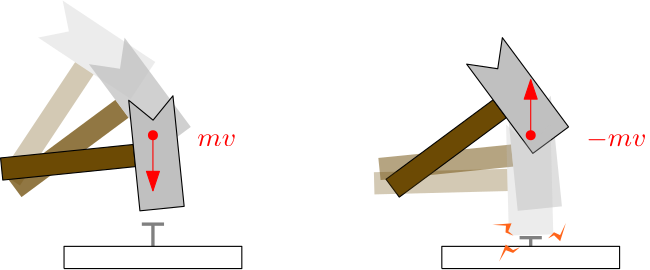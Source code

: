 <?xml version="1.0"?>
<!DOCTYPE ipe SYSTEM "ipe.dtd">
<ipe version="70218" creator="Ipe 7.2.28">
<info created="D:20241018190113" modified="D:20241018190522"/>
<ipestyle name="basic">
<symbol name="arrow/arc(spx)">
<path stroke="sym-stroke" fill="sym-stroke" pen="sym-pen">
0 0 m
-1 0.333 l
-1 -0.333 l
h
</path>
</symbol>
<symbol name="arrow/farc(spx)">
<path stroke="sym-stroke" fill="white" pen="sym-pen">
0 0 m
-1 0.333 l
-1 -0.333 l
h
</path>
</symbol>
<symbol name="arrow/ptarc(spx)">
<path stroke="sym-stroke" fill="sym-stroke" pen="sym-pen">
0 0 m
-1 0.333 l
-0.8 0 l
-1 -0.333 l
h
</path>
</symbol>
<symbol name="arrow/fptarc(spx)">
<path stroke="sym-stroke" fill="white" pen="sym-pen">
0 0 m
-1 0.333 l
-0.8 0 l
-1 -0.333 l
h
</path>
</symbol>
<symbol name="mark/circle(sx)" transformations="translations">
<path fill="sym-stroke">
0.6 0 0 0.6 0 0 e
0.4 0 0 0.4 0 0 e
</path>
</symbol>
<symbol name="mark/disk(sx)" transformations="translations">
<path fill="sym-stroke">
0.6 0 0 0.6 0 0 e
</path>
</symbol>
<symbol name="mark/fdisk(sfx)" transformations="translations">
<group>
<path fill="sym-fill">
0.5 0 0 0.5 0 0 e
</path>
<path fill="sym-stroke" fillrule="eofill">
0.6 0 0 0.6 0 0 e
0.4 0 0 0.4 0 0 e
</path>
</group>
</symbol>
<symbol name="mark/box(sx)" transformations="translations">
<path fill="sym-stroke" fillrule="eofill">
-0.6 -0.6 m
0.6 -0.6 l
0.6 0.6 l
-0.6 0.6 l
h
-0.4 -0.4 m
0.4 -0.4 l
0.4 0.4 l
-0.4 0.4 l
h
</path>
</symbol>
<symbol name="mark/square(sx)" transformations="translations">
<path fill="sym-stroke">
-0.6 -0.6 m
0.6 -0.6 l
0.6 0.6 l
-0.6 0.6 l
h
</path>
</symbol>
<symbol name="mark/fsquare(sfx)" transformations="translations">
<group>
<path fill="sym-fill">
-0.5 -0.5 m
0.5 -0.5 l
0.5 0.5 l
-0.5 0.5 l
h
</path>
<path fill="sym-stroke" fillrule="eofill">
-0.6 -0.6 m
0.6 -0.6 l
0.6 0.6 l
-0.6 0.6 l
h
-0.4 -0.4 m
0.4 -0.4 l
0.4 0.4 l
-0.4 0.4 l
h
</path>
</group>
</symbol>
<symbol name="mark/cross(sx)" transformations="translations">
<group>
<path fill="sym-stroke">
-0.43 -0.57 m
0.57 0.43 l
0.43 0.57 l
-0.57 -0.43 l
h
</path>
<path fill="sym-stroke">
-0.43 0.57 m
0.57 -0.43 l
0.43 -0.57 l
-0.57 0.43 l
h
</path>
</group>
</symbol>
<symbol name="arrow/fnormal(spx)">
<path stroke="sym-stroke" fill="white" pen="sym-pen">
0 0 m
-1 0.333 l
-1 -0.333 l
h
</path>
</symbol>
<symbol name="arrow/pointed(spx)">
<path stroke="sym-stroke" fill="sym-stroke" pen="sym-pen">
0 0 m
-1 0.333 l
-0.8 0 l
-1 -0.333 l
h
</path>
</symbol>
<symbol name="arrow/fpointed(spx)">
<path stroke="sym-stroke" fill="white" pen="sym-pen">
0 0 m
-1 0.333 l
-0.8 0 l
-1 -0.333 l
h
</path>
</symbol>
<symbol name="arrow/linear(spx)">
<path stroke="sym-stroke" pen="sym-pen">
-1 0.333 m
0 0 l
-1 -0.333 l
</path>
</symbol>
<symbol name="arrow/fdouble(spx)">
<path stroke="sym-stroke" fill="white" pen="sym-pen">
0 0 m
-1 0.333 l
-1 -0.333 l
h
-1 0 m
-2 0.333 l
-2 -0.333 l
h
</path>
</symbol>
<symbol name="arrow/double(spx)">
<path stroke="sym-stroke" fill="sym-stroke" pen="sym-pen">
0 0 m
-1 0.333 l
-1 -0.333 l
h
-1 0 m
-2 0.333 l
-2 -0.333 l
h
</path>
</symbol>
<symbol name="arrow/mid-normal(spx)">
<path stroke="sym-stroke" fill="sym-stroke" pen="sym-pen">
0.5 0 m
-0.5 0.333 l
-0.5 -0.333 l
h
</path>
</symbol>
<symbol name="arrow/mid-fnormal(spx)">
<path stroke="sym-stroke" fill="white" pen="sym-pen">
0.5 0 m
-0.5 0.333 l
-0.5 -0.333 l
h
</path>
</symbol>
<symbol name="arrow/mid-pointed(spx)">
<path stroke="sym-stroke" fill="sym-stroke" pen="sym-pen">
0.5 0 m
-0.5 0.333 l
-0.3 0 l
-0.5 -0.333 l
h
</path>
</symbol>
<symbol name="arrow/mid-fpointed(spx)">
<path stroke="sym-stroke" fill="white" pen="sym-pen">
0.5 0 m
-0.5 0.333 l
-0.3 0 l
-0.5 -0.333 l
h
</path>
</symbol>
<symbol name="arrow/mid-double(spx)">
<path stroke="sym-stroke" fill="sym-stroke" pen="sym-pen">
1 0 m
0 0.333 l
0 -0.333 l
h
0 0 m
-1 0.333 l
-1 -0.333 l
h
</path>
</symbol>
<symbol name="arrow/mid-fdouble(spx)">
<path stroke="sym-stroke" fill="white" pen="sym-pen">
1 0 m
0 0.333 l
0 -0.333 l
h
0 0 m
-1 0.333 l
-1 -0.333 l
h
</path>
</symbol>
<anglesize name="22.5 deg" value="22.5"/>
<anglesize name="30 deg" value="30"/>
<anglesize name="45 deg" value="45"/>
<anglesize name="60 deg" value="60"/>
<anglesize name="90 deg" value="90"/>
<arrowsize name="large" value="10"/>
<arrowsize name="small" value="5"/>
<arrowsize name="tiny" value="3"/>
<color name="blue" value="0 0 1"/>
<color name="brown" value="0.647 0.165 0.165"/>
<color name="darkblue" value="0 0 0.545"/>
<color name="darkcyan" value="0 0.545 0.545"/>
<color name="darkgray" value="0.663"/>
<color name="darkgreen" value="0 0.392 0"/>
<color name="darkmagenta" value="0.545 0 0.545"/>
<color name="darkorange" value="1 0.549 0"/>
<color name="darkred" value="0.545 0 0"/>
<color name="gold" value="1 0.843 0"/>
<color name="gray" value="0.745"/>
<color name="green" value="0 1 0"/>
<color name="lightblue" value="0.678 0.847 0.902"/>
<color name="lightcyan" value="0.878 1 1"/>
<color name="lightgray" value="0.827"/>
<color name="lightgreen" value="0.565 0.933 0.565"/>
<color name="lightyellow" value="1 1 0.878"/>
<color name="navy" value="0 0 0.502"/>
<color name="orange" value="1 0.647 0"/>
<color name="pink" value="1 0.753 0.796"/>
<color name="purple" value="0.627 0.125 0.941"/>
<color name="red" value="1 0 0"/>
<color name="seagreen" value="0.18 0.545 0.341"/>
<color name="turquoise" value="0.251 0.878 0.816"/>
<color name="violet" value="0.933 0.51 0.933"/>
<color name="yellow" value="1 1 0"/>
<dashstyle name="dash dot dotted" value="[4 2 1 2 1 2] 0"/>
<dashstyle name="dash dotted" value="[4 2 1 2] 0"/>
<dashstyle name="dashed" value="[4] 0"/>
<dashstyle name="dotted" value="[1 3] 0"/>
<gridsize name="10 pts (~3.5 mm)" value="10"/>
<gridsize name="14 pts (~5 mm)" value="14"/>
<gridsize name="16 pts (~6 mm)" value="16"/>
<gridsize name="20 pts (~7 mm)" value="20"/>
<gridsize name="28 pts (~10 mm)" value="28"/>
<gridsize name="32 pts (~12 mm)" value="32"/>
<gridsize name="4 pts" value="4"/>
<gridsize name="56 pts (~20 mm)" value="56"/>
<gridsize name="8 pts (~3 mm)" value="8"/>
<opacity name="10%" value="0.1"/>
<opacity name="30%" value="0.3"/>
<opacity name="50%" value="0.5"/>
<opacity name="75%" value="0.75"/>
<pen name="fat" value="1.2"/>
<pen name="heavier" value="0.8"/>
<pen name="ultrafat" value="2"/>
<symbolsize name="large" value="5"/>
<symbolsize name="small" value="2"/>
<symbolsize name="tiny" value="1.1"/>
<textsize name="Huge" value="\Huge"/>
<textsize name="LARGE" value="\LARGE"/>
<textsize name="Large" value="\Large"/>
<textsize name="footnote" value="\footnotesize"/>
<textsize name="huge" value="\huge"/>
<textsize name="large" value="\large"/>
<textsize name="script" value="\scriptsize"/>
<textsize name="small" value="\small"/>
<textsize name="tiny" value="\tiny"/>
<textstyle name="center" begin="\begin{center}" end="\end{center}"/>
<textstyle name="item" begin="\begin{itemize}\item{}" end="\end{itemize}"/>
<textstyle name="itemize" begin="\begin{itemize}" end="\end{itemize}"/>
<tiling name="falling" angle="-60" step="4" width="1"/>
<tiling name="rising" angle="30" step="4" width="1"/>
</ipestyle>
<page>
<layer name="alpha"/>
<view layers="alpha" active="alpha"/>
<path layer="alpha" stroke="0.502" pen="fat">
288 680 m
288 688 l
</path>
<path stroke="0.502" pen="fat">
284 688 m
292 688 l
</path>
<path stroke="black">
256 672 m
256 680 l
320 680 l
320 672 l
256 672 l
</path>
<path matrix="0.833159 -0.553035 0.553035 0.833159 -298.167 252.614" fill="0.424 0.29 0.016" opacity="30%" stroke-opacity="opaque">
192 720 m
192 672 l
200 672 l
200 720 l
192 720 l
</path>
<path matrix="0.833159 -0.553035 0.553035 0.833159 -298.167 252.614" fill="0.753" opacity="30%" stroke-opacity="opaque">
192 720 m
176 720 l
184 728 l
176 736 l
216 736 l
216 720 l
192 720 l
</path>
<path matrix="0.59562 -0.803267 0.803267 0.59562 -418.241 458.124" fill="0.424 0.29 0.016" opacity="75%" stroke-opacity="opaque">
192 720 m
192 672 l
200 672 l
200 720 l
192 720 l
</path>
<path matrix="0.59562 -0.803267 0.803267 0.59562 -418.241 458.124" fill="0.753" opacity="75%" stroke-opacity="opaque">
192 720 m
176 720 l
184 728 l
176 736 l
216 736 l
216 720 l
192 720 l
</path>
<path matrix="0.100831 -0.994904 0.994904 0.100831 -454.79 835.088" stroke="black" fill="0.424 0.29 0.016">
192 720 m
192 672 l
200 672 l
200 720 l
192 720 l
</path>
<path matrix="0.100831 -0.994904 0.994904 0.100831 -454.79 835.088" stroke="black" fill="0.753">
192 720 m
176 720 l
184 728 l
176 736 l
216 736 l
216 720 l
192 720 l
</path>
<path matrix="1 0 0 0.4 136 408" stroke="0.502" pen="fat">
288 680 m
288 688 l
</path>
<path matrix="1 0 0 1 136 -4.86754" stroke="0.502" pen="fat">
284 688 m
292 688 l
</path>
<path matrix="1 0 0 1 136 0" stroke="black">
256 672 m
256 680 l
320 680 l
320 672 l
256 672 l
</path>
<path matrix="0.100831 -0.994904 0.994904 0.100831 -318.79 835.088" fill="0.424 0.29 0.016" opacity="50%" stroke-opacity="opaque">
192 720 m
192 672 l
200 672 l
200 720 l
192 720 l
</path>
<path matrix="0.100831 -0.994904 0.994904 0.100831 -318.79 835.088" fill="0.753" opacity="50%" stroke-opacity="opaque">
192 720 m
176 720 l
184 728 l
176 736 l
216 736 l
216 720 l
192 720 l
</path>
<path matrix="0.59562 -0.803267 0.803267 0.59562 -282.241 458.124" stroke="0" fill="0.424 0.29 0.016">
192 720 m
192 672 l
200 672 l
200 720 l
192 720 l
</path>
<path matrix="0.59562 -0.803267 0.803267 0.59562 -282.241 458.124" stroke="0" fill="0.753">
192 720 m
176 720 l
184 728 l
176 736 l
216 736 l
216 720 l
192 720 l
</path>
<path matrix="0.0252 -0.999683 0.999683 0.0252 -309.084 881.698" fill="0.424 0.29 0.016" opacity="30%" stroke-opacity="opaque">
192 720 m
192 672 l
200 672 l
200 720 l
192 720 l
</path>
<path matrix="0.0252 -0.999683 0.999683 0.0252 -309.084 881.698" fill="0.753" opacity="30%" stroke-opacity="opaque">
192 720 m
176 720 l
184 728 l
176 736 l
216 736 l
216 720 l
192 720 l
</path>
<path stroke="1 0 0" arrow="normal/normal" opacity="30%" stroke-opacity="opaque">
288 720 m
288 700 l
</path>
<use name="mark/disk(sx)" pos="288 720" size="normal" stroke="1 0 0"/>
<use name="mark/disk(sx)" pos="424 720" size="normal" stroke="1 0 0"/>
<path stroke="1 0 0" arrow="normal/normal" opacity="30%" stroke-opacity="opaque">
424 720 m
424 740 l
</path>
<text matrix="1 0 0 1 -4 4" transformations="translations" pos="308 712" stroke="1 0 0" type="label" width="13.934" height="4.289" depth="0" valign="baseline" style="math">mv</text>
<text matrix="1 0 0 1 136 4" transformations="translations" pos="308 712" stroke="1 0 0" type="label" width="21.683" height="5.812" depth="0.83" valign="baseline" style="math">-mv</text>
<path matrix="0.251114 0.105873 -0.105532 0.250307 396.61 481.543" fill="1 0.392 0.102">
360 656 m
352 664 l
356 672 l
340 680 l
364 672 l
356 664 l
360 656 l
</path>
<path matrix="0.00456022 -0.272482 0.271606 0.00454487 250.426 777.974" fill="1 0.392 0.102">
360 656 m
352 664 l
356 672 l
340 680 l
364 672 l
356 664 l
360 656 l
</path>
<path matrix="-0.00628652 0.253654 -0.319169 -0.00496338 631.794 591.647" fill="1 0.392 0.102">
360 656 m
352 664 l
356 672 l
340 680 l
364 672 l
356 664 l
360 656 l
</path>
</page>
</ipe>
